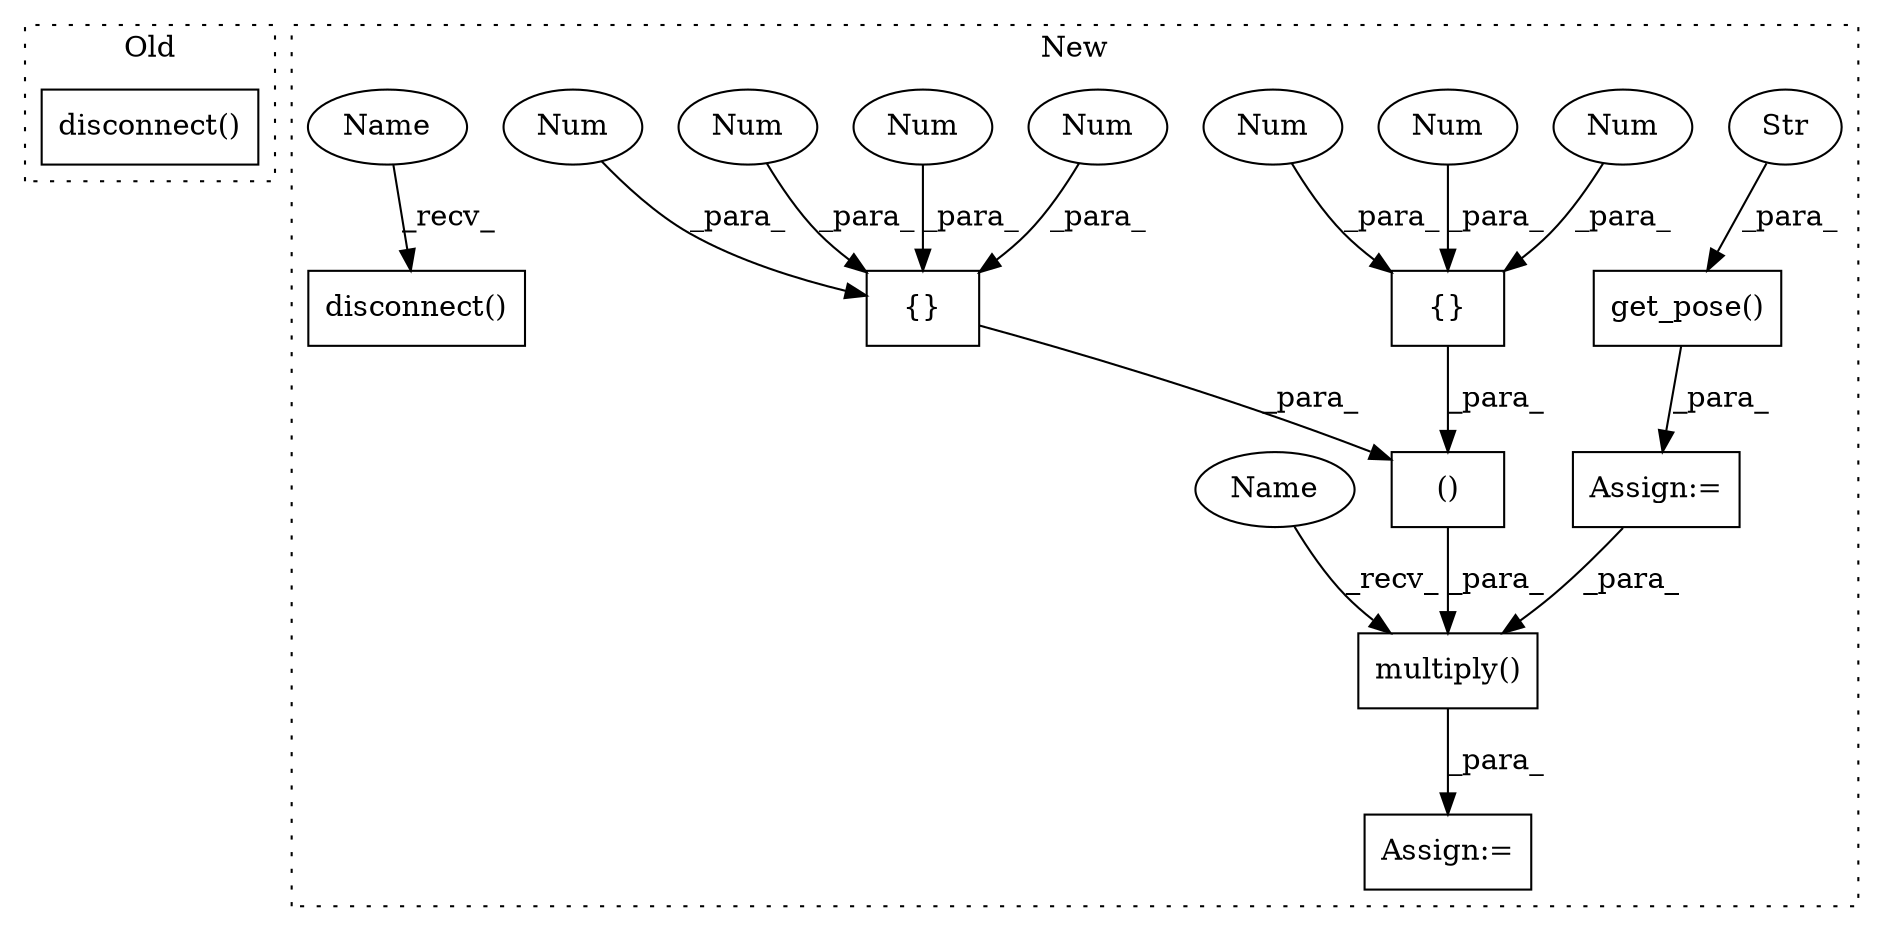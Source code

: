 digraph G {
subgraph cluster0 {
1 [label="disconnect()" a="75" s="2146" l="30" shape="box"];
label = "Old";
style="dotted";
}
subgraph cluster1 {
2 [label="get_pose()" a="75" s="776,797" l="12,1" shape="box"];
3 [label="Str" a="66" s="788" l="9" shape="ellipse"];
4 [label="multiply()" a="75" s="864,898" l="12,1" shape="box"];
5 [label="()" a="54" s="829" l="14" shape="box"];
6 [label="{}" a="59" s="816,828" l="1,0" shape="box"];
7 [label="disconnect()" a="75" s="2213" l="15" shape="box"];
8 [label="{}" a="59" s="831,842" l="1,0" shape="box"];
9 [label="Num" a="76" s="841" l="1" shape="ellipse"];
10 [label="Num" a="76" s="835" l="1" shape="ellipse"];
11 [label="Num" a="76" s="823" l="5" shape="ellipse"];
12 [label="Num" a="76" s="838" l="1" shape="ellipse"];
13 [label="Num" a="76" s="817" l="1" shape="ellipse"];
14 [label="Num" a="76" s="820" l="1" shape="ellipse"];
15 [label="Num" a="76" s="832" l="1" shape="ellipse"];
16 [label="Assign:=" a="68" s="773" l="3" shape="box"];
17 [label="Assign:=" a="68" s="861" l="3" shape="box"];
18 [label="Name" a="87" s="864" l="2" shape="ellipse"];
19 [label="Name" a="87" s="2213" l="2" shape="ellipse"];
label = "New";
style="dotted";
}
2 -> 16 [label="_para_"];
3 -> 2 [label="_para_"];
4 -> 17 [label="_para_"];
5 -> 4 [label="_para_"];
6 -> 5 [label="_para_"];
8 -> 5 [label="_para_"];
9 -> 8 [label="_para_"];
10 -> 8 [label="_para_"];
11 -> 6 [label="_para_"];
12 -> 8 [label="_para_"];
13 -> 6 [label="_para_"];
14 -> 6 [label="_para_"];
15 -> 8 [label="_para_"];
16 -> 4 [label="_para_"];
18 -> 4 [label="_recv_"];
19 -> 7 [label="_recv_"];
}